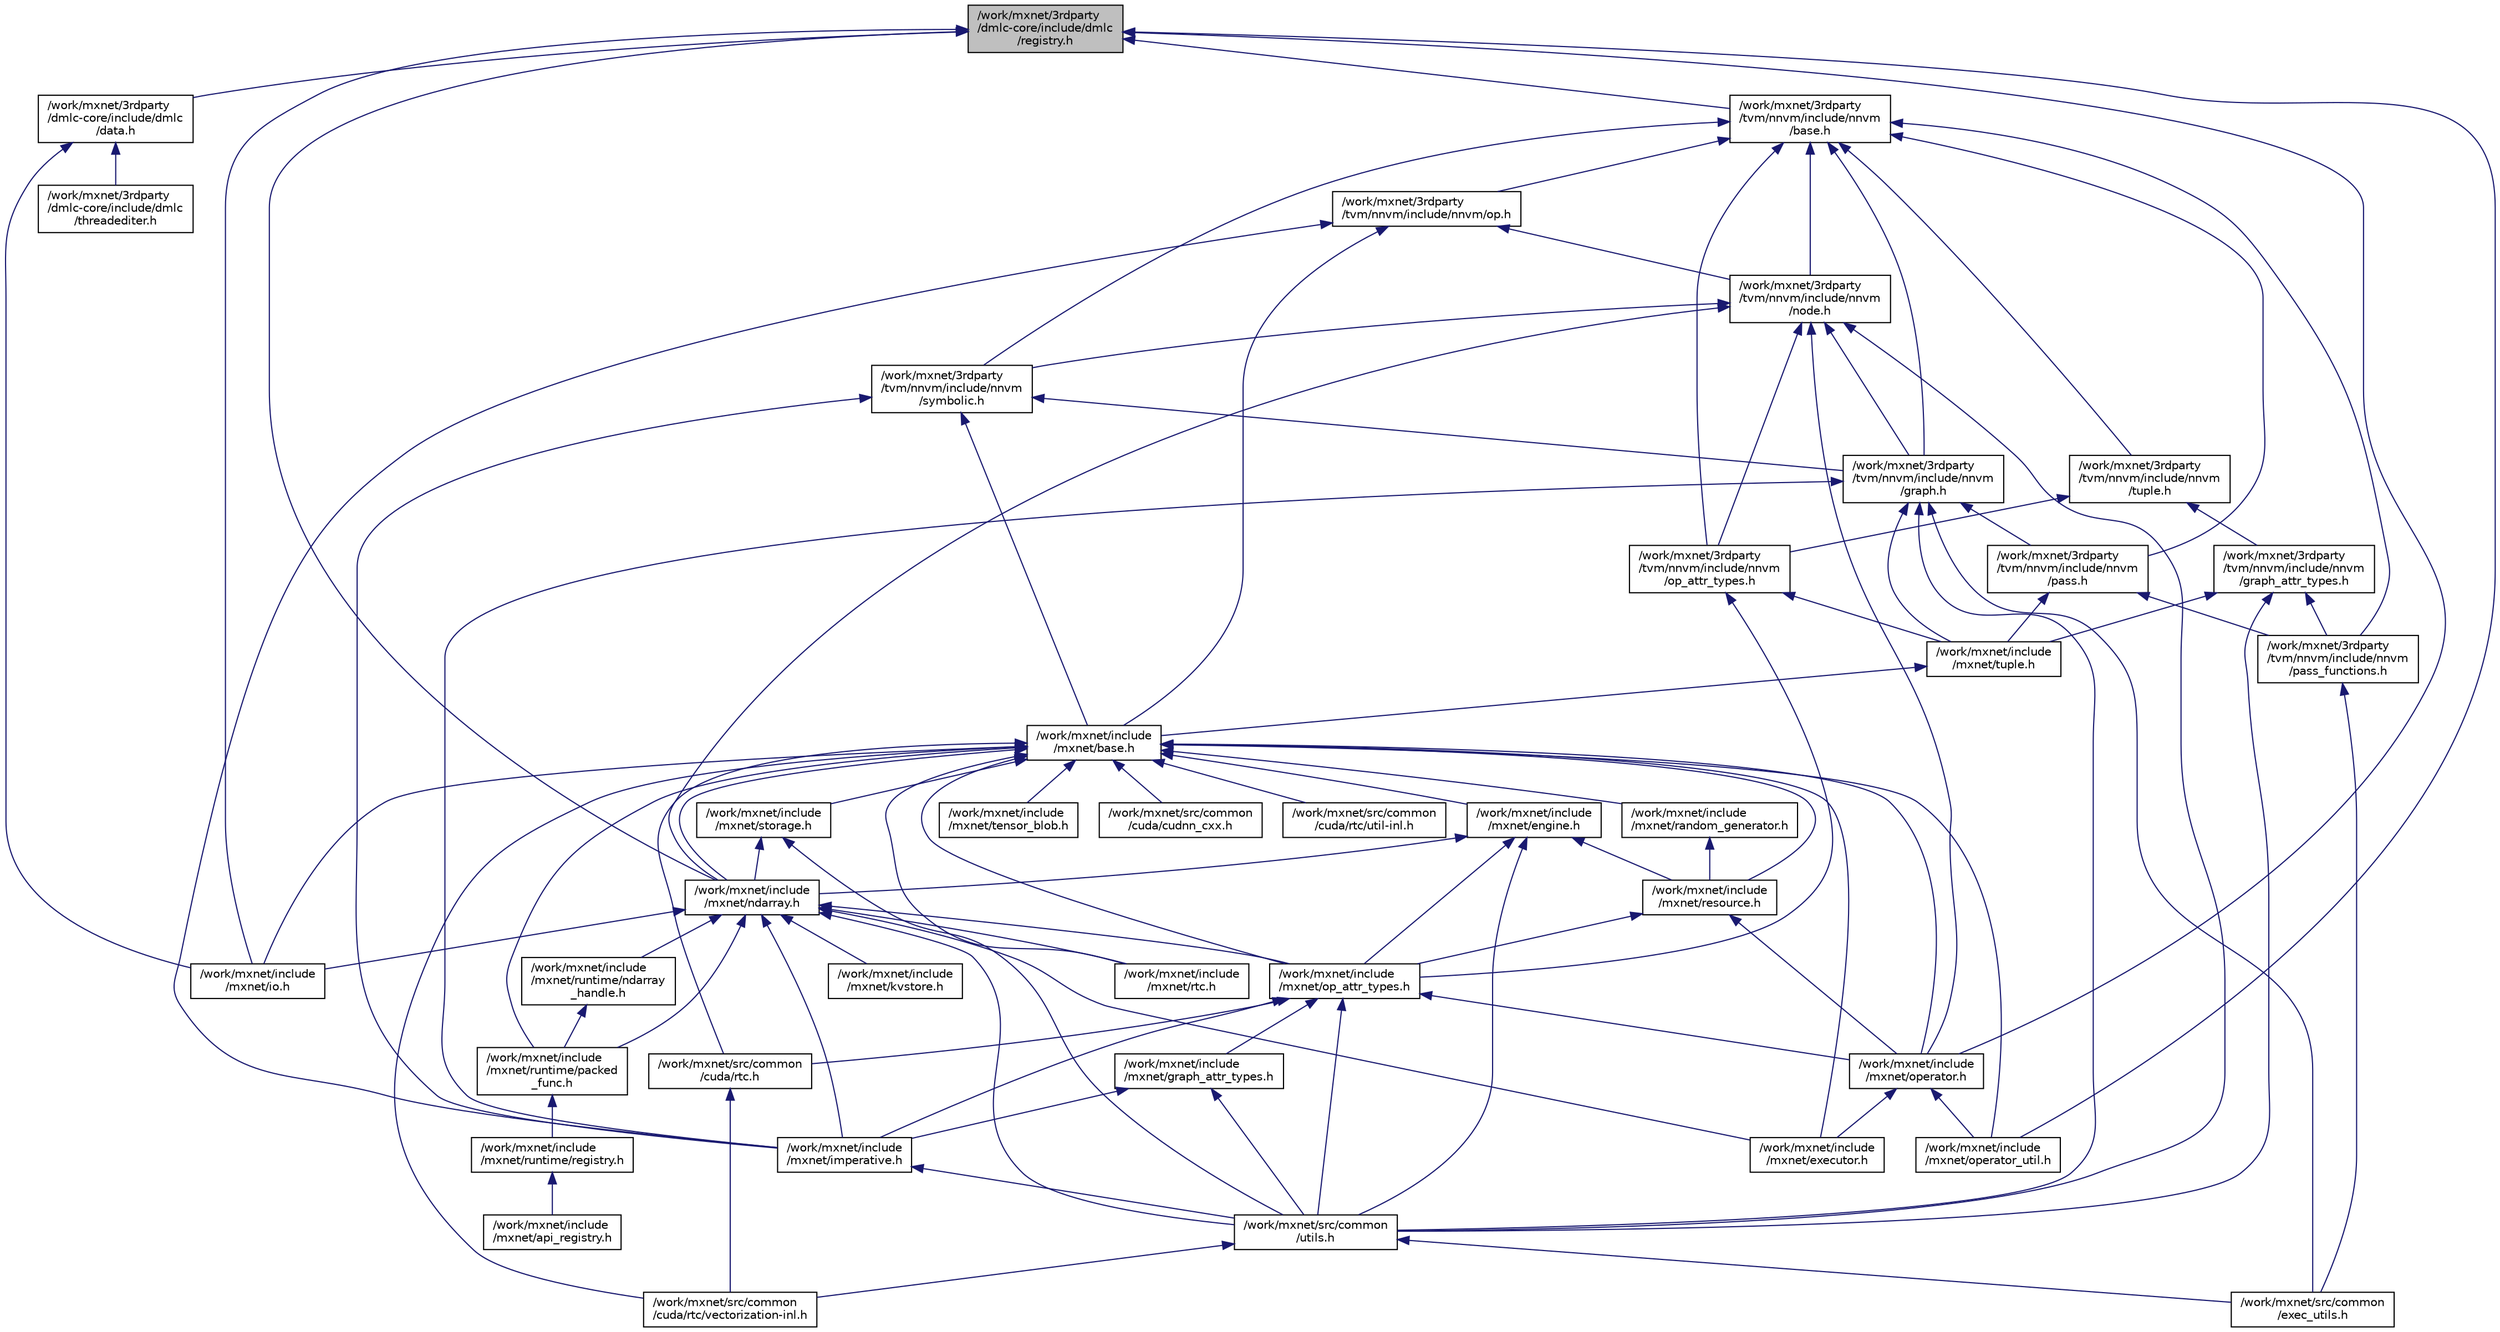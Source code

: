 digraph "/work/mxnet/3rdparty/dmlc-core/include/dmlc/registry.h"
{
 // LATEX_PDF_SIZE
  edge [fontname="Helvetica",fontsize="10",labelfontname="Helvetica",labelfontsize="10"];
  node [fontname="Helvetica",fontsize="10",shape=record];
  Node1 [label="/work/mxnet/3rdparty\l/dmlc-core/include/dmlc\l/registry.h",height=0.2,width=0.4,color="black", fillcolor="grey75", style="filled", fontcolor="black",tooltip="Registry utility that helps to build registry singletons."];
  Node1 -> Node2 [dir="back",color="midnightblue",fontsize="10",style="solid",fontname="Helvetica"];
  Node2 [label="/work/mxnet/3rdparty\l/dmlc-core/include/dmlc\l/data.h",height=0.2,width=0.4,color="black", fillcolor="white", style="filled",URL="$data_8h.html",tooltip="defines common input data structure, and interface for handling the input data"];
  Node2 -> Node3 [dir="back",color="midnightblue",fontsize="10",style="solid",fontname="Helvetica"];
  Node3 [label="/work/mxnet/3rdparty\l/dmlc-core/include/dmlc\l/threadediter.h",height=0.2,width=0.4,color="black", fillcolor="white", style="filled",URL="$threadediter_8h.html",tooltip="thread backed iterator that can be used to implement general thread-based pipeline such as prefetch a..."];
  Node2 -> Node4 [dir="back",color="midnightblue",fontsize="10",style="solid",fontname="Helvetica"];
  Node4 [label="/work/mxnet/include\l/mxnet/io.h",height=0.2,width=0.4,color="black", fillcolor="white", style="filled",URL="$include_2mxnet_2io_8h.html",tooltip="mxnet io data structure and data iterator"];
  Node1 -> Node5 [dir="back",color="midnightblue",fontsize="10",style="solid",fontname="Helvetica"];
  Node5 [label="/work/mxnet/include\l/mxnet/ndarray.h",height=0.2,width=0.4,color="black", fillcolor="white", style="filled",URL="$include_2mxnet_2ndarray_8h.html",tooltip="NDArray interface that handles array arithematics."];
  Node5 -> Node6 [dir="back",color="midnightblue",fontsize="10",style="solid",fontname="Helvetica"];
  Node6 [label="/work/mxnet/include\l/mxnet/runtime/packed\l_func.h",height=0.2,width=0.4,color="black", fillcolor="white", style="filled",URL="$packed__func_8h.html",tooltip="Type-erased function used across MXNET API."];
  Node6 -> Node7 [dir="back",color="midnightblue",fontsize="10",style="solid",fontname="Helvetica"];
  Node7 [label="/work/mxnet/include\l/mxnet/runtime/registry.h",height=0.2,width=0.4,color="black", fillcolor="white", style="filled",URL="$include_2mxnet_2runtime_2registry_8h.html",tooltip="This file defines the TVM global function registry."];
  Node7 -> Node8 [dir="back",color="midnightblue",fontsize="10",style="solid",fontname="Helvetica"];
  Node8 [label="/work/mxnet/include\l/mxnet/api_registry.h",height=0.2,width=0.4,color="black", fillcolor="white", style="filled",URL="$api__registry_8h.html",tooltip="This file contains utilities related to the MXNet's global function registry."];
  Node5 -> Node9 [dir="back",color="midnightblue",fontsize="10",style="solid",fontname="Helvetica"];
  Node9 [label="/work/mxnet/include\l/mxnet/executor.h",height=0.2,width=0.4,color="black", fillcolor="white", style="filled",URL="$include_2mxnet_2executor_8h.html",tooltip="Symbolic executor interface of mxnet."];
  Node5 -> Node10 [dir="back",color="midnightblue",fontsize="10",style="solid",fontname="Helvetica"];
  Node10 [label="/work/mxnet/include\l/mxnet/op_attr_types.h",height=0.2,width=0.4,color="black", fillcolor="white", style="filled",URL="$include_2mxnet_2op__attr__types_8h.html",tooltip="Additional operator attributes beside the ones provided by NNVM."];
  Node10 -> Node11 [dir="back",color="midnightblue",fontsize="10",style="solid",fontname="Helvetica"];
  Node11 [label="/work/mxnet/include\l/mxnet/operator.h",height=0.2,width=0.4,color="black", fillcolor="white", style="filled",URL="$include_2mxnet_2operator_8h.html",tooltip="Operator interface of mxnet."];
  Node11 -> Node9 [dir="back",color="midnightblue",fontsize="10",style="solid",fontname="Helvetica"];
  Node11 -> Node12 [dir="back",color="midnightblue",fontsize="10",style="solid",fontname="Helvetica"];
  Node12 [label="/work/mxnet/include\l/mxnet/operator_util.h",height=0.2,width=0.4,color="black", fillcolor="white", style="filled",URL="$operator__util_8h.html",tooltip="Utility functions and registries to help quickly build new operators. [Deprecated] Use the register f..."];
  Node10 -> Node13 [dir="back",color="midnightblue",fontsize="10",style="solid",fontname="Helvetica"];
  Node13 [label="/work/mxnet/include\l/mxnet/graph_attr_types.h",height=0.2,width=0.4,color="black", fillcolor="white", style="filled",URL="$include_2mxnet_2graph__attr__types_8h.html",tooltip="Data structures that can appear in graph attributes."];
  Node13 -> Node14 [dir="back",color="midnightblue",fontsize="10",style="solid",fontname="Helvetica"];
  Node14 [label="/work/mxnet/include\l/mxnet/imperative.h",height=0.2,width=0.4,color="black", fillcolor="white", style="filled",URL="$imperative_8h.html",tooltip=" "];
  Node14 -> Node15 [dir="back",color="midnightblue",fontsize="10",style="solid",fontname="Helvetica"];
  Node15 [label="/work/mxnet/src/common\l/utils.h",height=0.2,width=0.4,color="black", fillcolor="white", style="filled",URL="$utils_8h.html",tooltip="Basic utilility functions."];
  Node15 -> Node16 [dir="back",color="midnightblue",fontsize="10",style="solid",fontname="Helvetica"];
  Node16 [label="/work/mxnet/src/common\l/cuda/rtc/vectorization-inl.h",height=0.2,width=0.4,color="black", fillcolor="white", style="filled",URL="$vectorization-inl_8h.html",tooltip=" "];
  Node15 -> Node17 [dir="back",color="midnightblue",fontsize="10",style="solid",fontname="Helvetica"];
  Node17 [label="/work/mxnet/src/common\l/exec_utils.h",height=0.2,width=0.4,color="black", fillcolor="white", style="filled",URL="$exec__utils_8h.html",tooltip="Common utility functions for executors."];
  Node13 -> Node15 [dir="back",color="midnightblue",fontsize="10",style="solid",fontname="Helvetica"];
  Node10 -> Node14 [dir="back",color="midnightblue",fontsize="10",style="solid",fontname="Helvetica"];
  Node10 -> Node18 [dir="back",color="midnightblue",fontsize="10",style="solid",fontname="Helvetica"];
  Node18 [label="/work/mxnet/src/common\l/cuda/rtc.h",height=0.2,width=0.4,color="black", fillcolor="white", style="filled",URL="$src_2common_2cuda_2rtc_8h.html",tooltip=" "];
  Node18 -> Node16 [dir="back",color="midnightblue",fontsize="10",style="solid",fontname="Helvetica"];
  Node10 -> Node15 [dir="back",color="midnightblue",fontsize="10",style="solid",fontname="Helvetica"];
  Node5 -> Node14 [dir="back",color="midnightblue",fontsize="10",style="solid",fontname="Helvetica"];
  Node5 -> Node4 [dir="back",color="midnightblue",fontsize="10",style="solid",fontname="Helvetica"];
  Node5 -> Node19 [dir="back",color="midnightblue",fontsize="10",style="solid",fontname="Helvetica"];
  Node19 [label="/work/mxnet/include\l/mxnet/kvstore.h",height=0.2,width=0.4,color="black", fillcolor="white", style="filled",URL="$include_2mxnet_2kvstore_8h.html",tooltip="key-value store interface for mxnet"];
  Node5 -> Node20 [dir="back",color="midnightblue",fontsize="10",style="solid",fontname="Helvetica"];
  Node20 [label="/work/mxnet/include\l/mxnet/rtc.h",height=0.2,width=0.4,color="black", fillcolor="white", style="filled",URL="$include_2mxnet_2rtc_8h.html",tooltip=" "];
  Node5 -> Node21 [dir="back",color="midnightblue",fontsize="10",style="solid",fontname="Helvetica"];
  Node21 [label="/work/mxnet/include\l/mxnet/runtime/ndarray\l_handle.h",height=0.2,width=0.4,color="black", fillcolor="white", style="filled",URL="$ndarray__handle_8h.html",tooltip="NDArray handle types."];
  Node21 -> Node6 [dir="back",color="midnightblue",fontsize="10",style="solid",fontname="Helvetica"];
  Node5 -> Node15 [dir="back",color="midnightblue",fontsize="10",style="solid",fontname="Helvetica"];
  Node1 -> Node11 [dir="back",color="midnightblue",fontsize="10",style="solid",fontname="Helvetica"];
  Node1 -> Node4 [dir="back",color="midnightblue",fontsize="10",style="solid",fontname="Helvetica"];
  Node1 -> Node12 [dir="back",color="midnightblue",fontsize="10",style="solid",fontname="Helvetica"];
  Node1 -> Node22 [dir="back",color="midnightblue",fontsize="10",style="solid",fontname="Helvetica"];
  Node22 [label="/work/mxnet/3rdparty\l/tvm/nnvm/include/nnvm\l/base.h",height=0.2,width=0.4,color="black", fillcolor="white", style="filled",URL="$3rdparty_2tvm_2nnvm_2include_2nnvm_2base_8h.html",tooltip="Configuration of nnvm as well as basic data structure."];
  Node22 -> Node23 [dir="back",color="midnightblue",fontsize="10",style="solid",fontname="Helvetica"];
  Node23 [label="/work/mxnet/3rdparty\l/tvm/nnvm/include/nnvm\l/graph.h",height=0.2,width=0.4,color="black", fillcolor="white", style="filled",URL="$graph_8h.html",tooltip="Configuation of nnvm as well as basic data structure."];
  Node23 -> Node24 [dir="back",color="midnightblue",fontsize="10",style="solid",fontname="Helvetica"];
  Node24 [label="/work/mxnet/include\l/mxnet/tuple.h",height=0.2,width=0.4,color="black", fillcolor="white", style="filled",URL="$include_2mxnet_2tuple_8h.html",tooltip="Data structure Tuple and TShape to store dynamic sized shapes."];
  Node24 -> Node25 [dir="back",color="midnightblue",fontsize="10",style="solid",fontname="Helvetica"];
  Node25 [label="/work/mxnet/include\l/mxnet/base.h",height=0.2,width=0.4,color="black", fillcolor="white", style="filled",URL="$include_2mxnet_2base_8h.html",tooltip="configuration of MXNet as well as basic data structure."];
  Node25 -> Node6 [dir="back",color="midnightblue",fontsize="10",style="solid",fontname="Helvetica"];
  Node25 -> Node26 [dir="back",color="midnightblue",fontsize="10",style="solid",fontname="Helvetica"];
  Node26 [label="/work/mxnet/include\l/mxnet/engine.h",height=0.2,width=0.4,color="black", fillcolor="white", style="filled",URL="$engine_8h.html",tooltip="Engine that schedules all the operations according to dependency."];
  Node26 -> Node5 [dir="back",color="midnightblue",fontsize="10",style="solid",fontname="Helvetica"];
  Node26 -> Node27 [dir="back",color="midnightblue",fontsize="10",style="solid",fontname="Helvetica"];
  Node27 [label="/work/mxnet/include\l/mxnet/resource.h",height=0.2,width=0.4,color="black", fillcolor="white", style="filled",URL="$resource_8h.html",tooltip="Global resource allocation handling."];
  Node27 -> Node11 [dir="back",color="midnightblue",fontsize="10",style="solid",fontname="Helvetica"];
  Node27 -> Node10 [dir="back",color="midnightblue",fontsize="10",style="solid",fontname="Helvetica"];
  Node26 -> Node10 [dir="back",color="midnightblue",fontsize="10",style="solid",fontname="Helvetica"];
  Node26 -> Node15 [dir="back",color="midnightblue",fontsize="10",style="solid",fontname="Helvetica"];
  Node25 -> Node9 [dir="back",color="midnightblue",fontsize="10",style="solid",fontname="Helvetica"];
  Node25 -> Node5 [dir="back",color="midnightblue",fontsize="10",style="solid",fontname="Helvetica"];
  Node25 -> Node28 [dir="back",color="midnightblue",fontsize="10",style="solid",fontname="Helvetica"];
  Node28 [label="/work/mxnet/include\l/mxnet/storage.h",height=0.2,width=0.4,color="black", fillcolor="white", style="filled",URL="$storage_8h.html",tooltip="Storage manager across multiple devices."];
  Node28 -> Node5 [dir="back",color="midnightblue",fontsize="10",style="solid",fontname="Helvetica"];
  Node28 -> Node15 [dir="back",color="midnightblue",fontsize="10",style="solid",fontname="Helvetica"];
  Node25 -> Node11 [dir="back",color="midnightblue",fontsize="10",style="solid",fontname="Helvetica"];
  Node25 -> Node27 [dir="back",color="midnightblue",fontsize="10",style="solid",fontname="Helvetica"];
  Node25 -> Node29 [dir="back",color="midnightblue",fontsize="10",style="solid",fontname="Helvetica"];
  Node29 [label="/work/mxnet/include\l/mxnet/random_generator.h",height=0.2,width=0.4,color="black", fillcolor="white", style="filled",URL="$random__generator_8h.html",tooltip="Parallel random number generator."];
  Node29 -> Node27 [dir="back",color="midnightblue",fontsize="10",style="solid",fontname="Helvetica"];
  Node25 -> Node10 [dir="back",color="midnightblue",fontsize="10",style="solid",fontname="Helvetica"];
  Node25 -> Node4 [dir="back",color="midnightblue",fontsize="10",style="solid",fontname="Helvetica"];
  Node25 -> Node12 [dir="back",color="midnightblue",fontsize="10",style="solid",fontname="Helvetica"];
  Node25 -> Node20 [dir="back",color="midnightblue",fontsize="10",style="solid",fontname="Helvetica"];
  Node25 -> Node30 [dir="back",color="midnightblue",fontsize="10",style="solid",fontname="Helvetica"];
  Node30 [label="/work/mxnet/include\l/mxnet/tensor_blob.h",height=0.2,width=0.4,color="black", fillcolor="white", style="filled",URL="$tensor__blob_8h.html",tooltip="TBlob class that holds common representation of arbirary dimension tensor, can be used to transformed..."];
  Node25 -> Node31 [dir="back",color="midnightblue",fontsize="10",style="solid",fontname="Helvetica"];
  Node31 [label="/work/mxnet/src/common\l/cuda/cudnn_cxx.h",height=0.2,width=0.4,color="black", fillcolor="white", style="filled",URL="$cudnn__cxx_8h.html",tooltip="Convenience utilities to make coding against cuDNN v8 API less verbose."];
  Node25 -> Node32 [dir="back",color="midnightblue",fontsize="10",style="solid",fontname="Helvetica"];
  Node32 [label="/work/mxnet/src/common\l/cuda/rtc/util-inl.h",height=0.2,width=0.4,color="black", fillcolor="white", style="filled",URL="$util-inl_8h.html",tooltip=" "];
  Node25 -> Node16 [dir="back",color="midnightblue",fontsize="10",style="solid",fontname="Helvetica"];
  Node25 -> Node18 [dir="back",color="midnightblue",fontsize="10",style="solid",fontname="Helvetica"];
  Node23 -> Node14 [dir="back",color="midnightblue",fontsize="10",style="solid",fontname="Helvetica"];
  Node23 -> Node33 [dir="back",color="midnightblue",fontsize="10",style="solid",fontname="Helvetica"];
  Node33 [label="/work/mxnet/3rdparty\l/tvm/nnvm/include/nnvm\l/pass.h",height=0.2,width=0.4,color="black", fillcolor="white", style="filled",URL="$pass_8h.html",tooltip="Pass that can be applied to a graph."];
  Node33 -> Node24 [dir="back",color="midnightblue",fontsize="10",style="solid",fontname="Helvetica"];
  Node33 -> Node34 [dir="back",color="midnightblue",fontsize="10",style="solid",fontname="Helvetica"];
  Node34 [label="/work/mxnet/3rdparty\l/tvm/nnvm/include/nnvm\l/pass_functions.h",height=0.2,width=0.4,color="black", fillcolor="white", style="filled",URL="$pass__functions_8h.html",tooltip="Pass functions that simply redirect the calls to ApplyPass."];
  Node34 -> Node17 [dir="back",color="midnightblue",fontsize="10",style="solid",fontname="Helvetica"];
  Node23 -> Node15 [dir="back",color="midnightblue",fontsize="10",style="solid",fontname="Helvetica"];
  Node23 -> Node17 [dir="back",color="midnightblue",fontsize="10",style="solid",fontname="Helvetica"];
  Node22 -> Node35 [dir="back",color="midnightblue",fontsize="10",style="solid",fontname="Helvetica"];
  Node35 [label="/work/mxnet/3rdparty\l/tvm/nnvm/include/nnvm\l/node.h",height=0.2,width=0.4,color="black", fillcolor="white", style="filled",URL="$3rdparty_2tvm_2nnvm_2include_2nnvm_2node_8h.html",tooltip="Graph node data structure."];
  Node35 -> Node5 [dir="back",color="midnightblue",fontsize="10",style="solid",fontname="Helvetica"];
  Node35 -> Node11 [dir="back",color="midnightblue",fontsize="10",style="solid",fontname="Helvetica"];
  Node35 -> Node23 [dir="back",color="midnightblue",fontsize="10",style="solid",fontname="Helvetica"];
  Node35 -> Node36 [dir="back",color="midnightblue",fontsize="10",style="solid",fontname="Helvetica"];
  Node36 [label="/work/mxnet/3rdparty\l/tvm/nnvm/include/nnvm\l/symbolic.h",height=0.2,width=0.4,color="black", fillcolor="white", style="filled",URL="$symbolic_8h.html",tooltip="Symbolic graph construction API."];
  Node36 -> Node25 [dir="back",color="midnightblue",fontsize="10",style="solid",fontname="Helvetica"];
  Node36 -> Node14 [dir="back",color="midnightblue",fontsize="10",style="solid",fontname="Helvetica"];
  Node36 -> Node23 [dir="back",color="midnightblue",fontsize="10",style="solid",fontname="Helvetica"];
  Node35 -> Node37 [dir="back",color="midnightblue",fontsize="10",style="solid",fontname="Helvetica"];
  Node37 [label="/work/mxnet/3rdparty\l/tvm/nnvm/include/nnvm\l/op_attr_types.h",height=0.2,width=0.4,color="black", fillcolor="white", style="filled",URL="$3rdparty_2tvm_2nnvm_2include_2nnvm_2op__attr__types_8h.html",tooltip="Data structures that can appear in operator attributes."];
  Node37 -> Node24 [dir="back",color="midnightblue",fontsize="10",style="solid",fontname="Helvetica"];
  Node37 -> Node10 [dir="back",color="midnightblue",fontsize="10",style="solid",fontname="Helvetica"];
  Node35 -> Node15 [dir="back",color="midnightblue",fontsize="10",style="solid",fontname="Helvetica"];
  Node22 -> Node38 [dir="back",color="midnightblue",fontsize="10",style="solid",fontname="Helvetica"];
  Node38 [label="/work/mxnet/3rdparty\l/tvm/nnvm/include/nnvm/op.h",height=0.2,width=0.4,color="black", fillcolor="white", style="filled",URL="$op_8h.html",tooltip="Operator information structor."];
  Node38 -> Node25 [dir="back",color="midnightblue",fontsize="10",style="solid",fontname="Helvetica"];
  Node38 -> Node14 [dir="back",color="midnightblue",fontsize="10",style="solid",fontname="Helvetica"];
  Node38 -> Node35 [dir="back",color="midnightblue",fontsize="10",style="solid",fontname="Helvetica"];
  Node22 -> Node36 [dir="back",color="midnightblue",fontsize="10",style="solid",fontname="Helvetica"];
  Node22 -> Node39 [dir="back",color="midnightblue",fontsize="10",style="solid",fontname="Helvetica"];
  Node39 [label="/work/mxnet/3rdparty\l/tvm/nnvm/include/nnvm\l/tuple.h",height=0.2,width=0.4,color="black", fillcolor="white", style="filled",URL="$3rdparty_2tvm_2nnvm_2include_2nnvm_2tuple_8h.html",tooltip="Data structure Tuple and TShape to store dynamic sized shapes."];
  Node39 -> Node40 [dir="back",color="midnightblue",fontsize="10",style="solid",fontname="Helvetica"];
  Node40 [label="/work/mxnet/3rdparty\l/tvm/nnvm/include/nnvm\l/graph_attr_types.h",height=0.2,width=0.4,color="black", fillcolor="white", style="filled",URL="$3rdparty_2tvm_2nnvm_2include_2nnvm_2graph__attr__types_8h.html",tooltip="Data structures that can appear in graph attributes."];
  Node40 -> Node24 [dir="back",color="midnightblue",fontsize="10",style="solid",fontname="Helvetica"];
  Node40 -> Node34 [dir="back",color="midnightblue",fontsize="10",style="solid",fontname="Helvetica"];
  Node40 -> Node15 [dir="back",color="midnightblue",fontsize="10",style="solid",fontname="Helvetica"];
  Node39 -> Node37 [dir="back",color="midnightblue",fontsize="10",style="solid",fontname="Helvetica"];
  Node22 -> Node37 [dir="back",color="midnightblue",fontsize="10",style="solid",fontname="Helvetica"];
  Node22 -> Node33 [dir="back",color="midnightblue",fontsize="10",style="solid",fontname="Helvetica"];
  Node22 -> Node34 [dir="back",color="midnightblue",fontsize="10",style="solid",fontname="Helvetica"];
}
